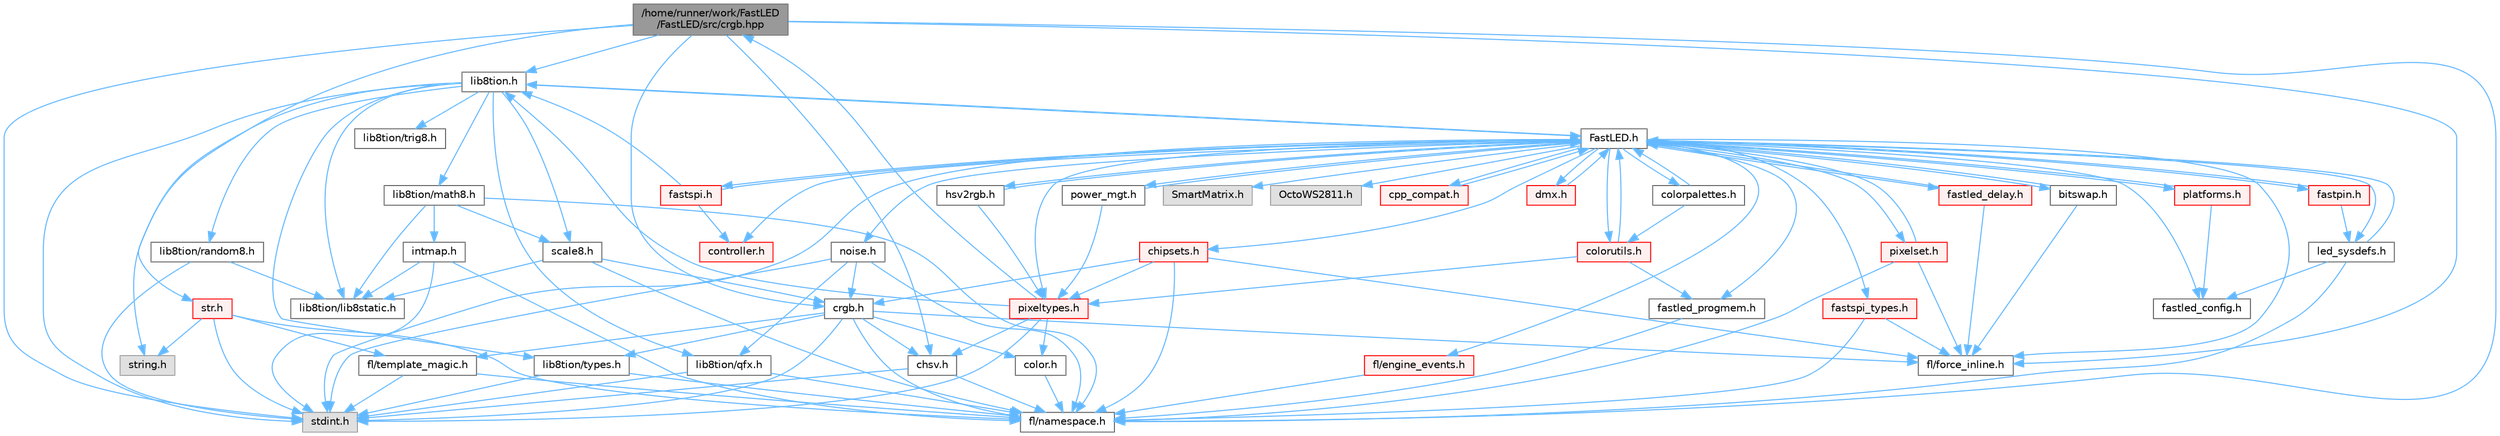 digraph "/home/runner/work/FastLED/FastLED/src/crgb.hpp"
{
 // LATEX_PDF_SIZE
  bgcolor="transparent";
  edge [fontname=Helvetica,fontsize=10,labelfontname=Helvetica,labelfontsize=10];
  node [fontname=Helvetica,fontsize=10,shape=box,height=0.2,width=0.4];
  Node1 [id="Node000001",label="/home/runner/work/FastLED\l/FastLED/src/crgb.hpp",height=0.2,width=0.4,color="gray40", fillcolor="grey60", style="filled", fontcolor="black",tooltip="Defines utility functions for the red, green, and blue (RGB) pixel struct."];
  Node1 -> Node2 [id="edge1_Node000001_Node000002",color="steelblue1",style="solid",tooltip=" "];
  Node2 [id="Node000002",label="stdint.h",height=0.2,width=0.4,color="grey60", fillcolor="#E0E0E0", style="filled",tooltip=" "];
  Node1 -> Node3 [id="edge2_Node000001_Node000003",color="steelblue1",style="solid",tooltip=" "];
  Node3 [id="Node000003",label="chsv.h",height=0.2,width=0.4,color="grey40", fillcolor="white", style="filled",URL="$d8/dd0/chsv_8h.html",tooltip="Defines the hue, saturation, and value (HSV) pixel struct."];
  Node3 -> Node2 [id="edge3_Node000003_Node000002",color="steelblue1",style="solid",tooltip=" "];
  Node3 -> Node4 [id="edge4_Node000003_Node000004",color="steelblue1",style="solid",tooltip=" "];
  Node4 [id="Node000004",label="fl/namespace.h",height=0.2,width=0.4,color="grey40", fillcolor="white", style="filled",URL="$df/d2a/namespace_8h.html",tooltip="Implements the FastLED namespace macros."];
  Node1 -> Node5 [id="edge5_Node000001_Node000005",color="steelblue1",style="solid",tooltip=" "];
  Node5 [id="Node000005",label="crgb.h",height=0.2,width=0.4,color="grey40", fillcolor="white", style="filled",URL="$db/dd1/crgb_8h.html",tooltip="Defines the red, green, and blue (RGB) pixel struct."];
  Node5 -> Node2 [id="edge6_Node000005_Node000002",color="steelblue1",style="solid",tooltip=" "];
  Node5 -> Node3 [id="edge7_Node000005_Node000003",color="steelblue1",style="solid",tooltip=" "];
  Node5 -> Node4 [id="edge8_Node000005_Node000004",color="steelblue1",style="solid",tooltip=" "];
  Node5 -> Node6 [id="edge9_Node000005_Node000006",color="steelblue1",style="solid",tooltip=" "];
  Node6 [id="Node000006",label="color.h",height=0.2,width=0.4,color="grey40", fillcolor="white", style="filled",URL="$d2/d6b/src_2color_8h.html",tooltip="Contains definitions for color correction and temperature."];
  Node6 -> Node4 [id="edge10_Node000006_Node000004",color="steelblue1",style="solid",tooltip=" "];
  Node5 -> Node7 [id="edge11_Node000005_Node000007",color="steelblue1",style="solid",tooltip=" "];
  Node7 [id="Node000007",label="lib8tion/types.h",height=0.2,width=0.4,color="grey40", fillcolor="white", style="filled",URL="$d9/ddf/lib8tion_2types_8h.html",tooltip="Defines fractional types used for lib8tion functions."];
  Node7 -> Node2 [id="edge12_Node000007_Node000002",color="steelblue1",style="solid",tooltip=" "];
  Node7 -> Node4 [id="edge13_Node000007_Node000004",color="steelblue1",style="solid",tooltip=" "];
  Node5 -> Node8 [id="edge14_Node000005_Node000008",color="steelblue1",style="solid",tooltip=" "];
  Node8 [id="Node000008",label="fl/force_inline.h",height=0.2,width=0.4,color="grey40", fillcolor="white", style="filled",URL="$d8/d2d/fl_2force__inline_8h.html",tooltip=" "];
  Node5 -> Node9 [id="edge15_Node000005_Node000009",color="steelblue1",style="solid",tooltip=" "];
  Node9 [id="Node000009",label="fl/template_magic.h",height=0.2,width=0.4,color="grey40", fillcolor="white", style="filled",URL="$d8/d0c/template__magic_8h.html",tooltip=" "];
  Node9 -> Node2 [id="edge16_Node000009_Node000002",color="steelblue1",style="solid",tooltip=" "];
  Node9 -> Node4 [id="edge17_Node000009_Node000004",color="steelblue1",style="solid",tooltip=" "];
  Node1 -> Node10 [id="edge18_Node000001_Node000010",color="steelblue1",style="solid",tooltip=" "];
  Node10 [id="Node000010",label="lib8tion.h",height=0.2,width=0.4,color="grey40", fillcolor="white", style="filled",URL="$df/da5/lib8tion_8h.html",tooltip="Fast, efficient 8-bit math functions specifically designed for high-performance LED programming."];
  Node10 -> Node11 [id="edge19_Node000010_Node000011",color="steelblue1",style="solid",tooltip=" "];
  Node11 [id="Node000011",label="FastLED.h",height=0.2,width=0.4,color="grey40", fillcolor="white", style="filled",URL="$db/d97/_fast_l_e_d_8h.html",tooltip="central include file for FastLED, defines the CFastLED class/object"];
  Node11 -> Node2 [id="edge20_Node000011_Node000002",color="steelblue1",style="solid",tooltip=" "];
  Node11 -> Node12 [id="edge21_Node000011_Node000012",color="steelblue1",style="solid",tooltip=" "];
  Node12 [id="Node000012",label="SmartMatrix.h",height=0.2,width=0.4,color="grey60", fillcolor="#E0E0E0", style="filled",tooltip=" "];
  Node11 -> Node13 [id="edge22_Node000011_Node000013",color="steelblue1",style="solid",tooltip=" "];
  Node13 [id="Node000013",label="OctoWS2811.h",height=0.2,width=0.4,color="grey60", fillcolor="#E0E0E0", style="filled",tooltip=" "];
  Node11 -> Node8 [id="edge23_Node000011_Node000008",color="steelblue1",style="solid",tooltip=" "];
  Node11 -> Node14 [id="edge24_Node000011_Node000014",color="steelblue1",style="solid",tooltip=" "];
  Node14 [id="Node000014",label="cpp_compat.h",height=0.2,width=0.4,color="red", fillcolor="#FFF0F0", style="filled",URL="$d9/d13/cpp__compat_8h.html",tooltip="Compatibility functions based on C++ version."];
  Node14 -> Node11 [id="edge25_Node000014_Node000011",color="steelblue1",style="solid",tooltip=" "];
  Node11 -> Node16 [id="edge26_Node000011_Node000016",color="steelblue1",style="solid",tooltip=" "];
  Node16 [id="Node000016",label="fastled_config.h",height=0.2,width=0.4,color="grey40", fillcolor="white", style="filled",URL="$d5/d11/fastled__config_8h.html",tooltip="Contains definitions that can be used to configure FastLED at compile time."];
  Node11 -> Node17 [id="edge27_Node000011_Node000017",color="steelblue1",style="solid",tooltip=" "];
  Node17 [id="Node000017",label="led_sysdefs.h",height=0.2,width=0.4,color="grey40", fillcolor="white", style="filled",URL="$d9/d3e/led__sysdefs_8h.html",tooltip="Determines which platform system definitions to include."];
  Node17 -> Node11 [id="edge28_Node000017_Node000011",color="steelblue1",style="solid",tooltip=" "];
  Node17 -> Node16 [id="edge29_Node000017_Node000016",color="steelblue1",style="solid",tooltip=" "];
  Node17 -> Node4 [id="edge30_Node000017_Node000004",color="steelblue1",style="solid",tooltip=" "];
  Node11 -> Node18 [id="edge31_Node000011_Node000018",color="steelblue1",style="solid",tooltip=" "];
  Node18 [id="Node000018",label="fastled_delay.h",height=0.2,width=0.4,color="red", fillcolor="#FFF0F0", style="filled",URL="$d0/da8/fastled__delay_8h.html",tooltip="Utility functions and classes for managing delay cycles."];
  Node18 -> Node11 [id="edge32_Node000018_Node000011",color="steelblue1",style="solid",tooltip=" "];
  Node18 -> Node8 [id="edge33_Node000018_Node000008",color="steelblue1",style="solid",tooltip=" "];
  Node11 -> Node20 [id="edge34_Node000011_Node000020",color="steelblue1",style="solid",tooltip=" "];
  Node20 [id="Node000020",label="bitswap.h",height=0.2,width=0.4,color="grey40", fillcolor="white", style="filled",URL="$de/ded/bitswap_8h.html",tooltip="Functions for doing a rotation of bits/bytes used by parallel output."];
  Node20 -> Node11 [id="edge35_Node000020_Node000011",color="steelblue1",style="solid",tooltip=" "];
  Node20 -> Node8 [id="edge36_Node000020_Node000008",color="steelblue1",style="solid",tooltip=" "];
  Node11 -> Node21 [id="edge37_Node000011_Node000021",color="steelblue1",style="solid",tooltip=" "];
  Node21 [id="Node000021",label="controller.h",height=0.2,width=0.4,color="red", fillcolor="#FFF0F0", style="filled",URL="$d2/dd9/controller_8h.html",tooltip="deprecated: base definitions used by led controllers for writing out led data"];
  Node11 -> Node55 [id="edge38_Node000011_Node000055",color="steelblue1",style="solid",tooltip=" "];
  Node55 [id="Node000055",label="fastpin.h",height=0.2,width=0.4,color="red", fillcolor="#FFF0F0", style="filled",URL="$db/d65/fastpin_8h.html",tooltip="Class base definitions for defining fast pin access."];
  Node55 -> Node11 [id="edge39_Node000055_Node000011",color="steelblue1",style="solid",tooltip=" "];
  Node55 -> Node17 [id="edge40_Node000055_Node000017",color="steelblue1",style="solid",tooltip=" "];
  Node11 -> Node56 [id="edge41_Node000011_Node000056",color="steelblue1",style="solid",tooltip=" "];
  Node56 [id="Node000056",label="fastspi_types.h",height=0.2,width=0.4,color="red", fillcolor="#FFF0F0", style="filled",URL="$d2/ddb/fastspi__types_8h.html",tooltip="Data types and constants used by SPI interfaces."];
  Node56 -> Node8 [id="edge42_Node000056_Node000008",color="steelblue1",style="solid",tooltip=" "];
  Node56 -> Node4 [id="edge43_Node000056_Node000004",color="steelblue1",style="solid",tooltip=" "];
  Node11 -> Node57 [id="edge44_Node000011_Node000057",color="steelblue1",style="solid",tooltip=" "];
  Node57 [id="Node000057",label="dmx.h",height=0.2,width=0.4,color="red", fillcolor="#FFF0F0", style="filled",URL="$d3/de1/dmx_8h.html",tooltip="Defines the DMX512-based LED controllers."];
  Node57 -> Node11 [id="edge45_Node000057_Node000011",color="steelblue1",style="solid",tooltip=" "];
  Node11 -> Node60 [id="edge46_Node000011_Node000060",color="steelblue1",style="solid",tooltip=" "];
  Node60 [id="Node000060",label="platforms.h",height=0.2,width=0.4,color="red", fillcolor="#FFF0F0", style="filled",URL="$da/dc9/platforms_8h.html",tooltip="Determines which platforms headers to include."];
  Node60 -> Node11 [id="edge47_Node000060_Node000011",color="steelblue1",style="solid",tooltip=" "];
  Node60 -> Node16 [id="edge48_Node000060_Node000016",color="steelblue1",style="solid",tooltip=" "];
  Node11 -> Node62 [id="edge49_Node000011_Node000062",color="steelblue1",style="solid",tooltip=" "];
  Node62 [id="Node000062",label="fastled_progmem.h",height=0.2,width=0.4,color="grey40", fillcolor="white", style="filled",URL="$df/dab/fastled__progmem_8h.html",tooltip="Wrapper definitions to allow seamless use of PROGMEM in environments that have it."];
  Node62 -> Node4 [id="edge50_Node000062_Node000004",color="steelblue1",style="solid",tooltip=" "];
  Node11 -> Node10 [id="edge51_Node000011_Node000010",color="steelblue1",style="solid",tooltip=" "];
  Node11 -> Node24 [id="edge52_Node000011_Node000024",color="steelblue1",style="solid",tooltip=" "];
  Node24 [id="Node000024",label="pixeltypes.h",height=0.2,width=0.4,color="red", fillcolor="#FFF0F0", style="filled",URL="$d2/dba/pixeltypes_8h.html",tooltip="Includes defintions for RGB and HSV pixels."];
  Node24 -> Node2 [id="edge53_Node000024_Node000002",color="steelblue1",style="solid",tooltip=" "];
  Node24 -> Node10 [id="edge54_Node000024_Node000010",color="steelblue1",style="solid",tooltip=" "];
  Node24 -> Node6 [id="edge55_Node000024_Node000006",color="steelblue1",style="solid",tooltip=" "];
  Node24 -> Node3 [id="edge56_Node000024_Node000003",color="steelblue1",style="solid",tooltip=" "];
  Node24 -> Node1 [id="edge57_Node000024_Node000001",color="steelblue1",style="solid",tooltip=" "];
  Node11 -> Node63 [id="edge58_Node000011_Node000063",color="steelblue1",style="solid",tooltip=" "];
  Node63 [id="Node000063",label="hsv2rgb.h",height=0.2,width=0.4,color="grey40", fillcolor="white", style="filled",URL="$de/d9a/hsv2rgb_8h.html",tooltip="Functions to convert from the HSV colorspace to the RGB colorspace."];
  Node63 -> Node11 [id="edge59_Node000063_Node000011",color="steelblue1",style="solid",tooltip=" "];
  Node63 -> Node24 [id="edge60_Node000063_Node000024",color="steelblue1",style="solid",tooltip=" "];
  Node11 -> Node64 [id="edge61_Node000011_Node000064",color="steelblue1",style="solid",tooltip=" "];
  Node64 [id="Node000064",label="colorutils.h",height=0.2,width=0.4,color="red", fillcolor="#FFF0F0", style="filled",URL="$d1/dfb/colorutils_8h.html",tooltip="Utility functions for color fill, palettes, blending, and more."];
  Node64 -> Node11 [id="edge62_Node000064_Node000011",color="steelblue1",style="solid",tooltip=" "];
  Node64 -> Node24 [id="edge63_Node000064_Node000024",color="steelblue1",style="solid",tooltip=" "];
  Node64 -> Node62 [id="edge64_Node000064_Node000062",color="steelblue1",style="solid",tooltip=" "];
  Node11 -> Node66 [id="edge65_Node000011_Node000066",color="steelblue1",style="solid",tooltip=" "];
  Node66 [id="Node000066",label="pixelset.h",height=0.2,width=0.4,color="red", fillcolor="#FFF0F0", style="filled",URL="$d4/d46/pixelset_8h.html",tooltip="Declares classes for managing logical groups of LEDs."];
  Node66 -> Node11 [id="edge66_Node000066_Node000011",color="steelblue1",style="solid",tooltip=" "];
  Node66 -> Node8 [id="edge67_Node000066_Node000008",color="steelblue1",style="solid",tooltip=" "];
  Node66 -> Node4 [id="edge68_Node000066_Node000004",color="steelblue1",style="solid",tooltip=" "];
  Node11 -> Node68 [id="edge69_Node000011_Node000068",color="steelblue1",style="solid",tooltip=" "];
  Node68 [id="Node000068",label="colorpalettes.h",height=0.2,width=0.4,color="grey40", fillcolor="white", style="filled",URL="$dc/dcc/colorpalettes_8h.html",tooltip="Declarations for the predefined color palettes supplied by FastLED."];
  Node68 -> Node11 [id="edge70_Node000068_Node000011",color="steelblue1",style="solid",tooltip=" "];
  Node68 -> Node64 [id="edge71_Node000068_Node000064",color="steelblue1",style="solid",tooltip=" "];
  Node11 -> Node69 [id="edge72_Node000011_Node000069",color="steelblue1",style="solid",tooltip=" "];
  Node69 [id="Node000069",label="noise.h",height=0.2,width=0.4,color="grey40", fillcolor="white", style="filled",URL="$d1/d31/noise_8h.html",tooltip="Functions to generate and fill arrays with noise."];
  Node69 -> Node2 [id="edge73_Node000069_Node000002",color="steelblue1",style="solid",tooltip=" "];
  Node69 -> Node5 [id="edge74_Node000069_Node000005",color="steelblue1",style="solid",tooltip=" "];
  Node69 -> Node4 [id="edge75_Node000069_Node000004",color="steelblue1",style="solid",tooltip=" "];
  Node69 -> Node70 [id="edge76_Node000069_Node000070",color="steelblue1",style="solid",tooltip=" "];
  Node70 [id="Node000070",label="lib8tion/qfx.h",height=0.2,width=0.4,color="grey40", fillcolor="white", style="filled",URL="$d2/d19/qfx_8h.html",tooltip=" "];
  Node70 -> Node2 [id="edge77_Node000070_Node000002",color="steelblue1",style="solid",tooltip=" "];
  Node70 -> Node4 [id="edge78_Node000070_Node000004",color="steelblue1",style="solid",tooltip=" "];
  Node11 -> Node71 [id="edge79_Node000011_Node000071",color="steelblue1",style="solid",tooltip=" "];
  Node71 [id="Node000071",label="power_mgt.h",height=0.2,width=0.4,color="grey40", fillcolor="white", style="filled",URL="$dc/d5b/power__mgt_8h.html",tooltip="Functions to limit the power used by FastLED."];
  Node71 -> Node11 [id="edge80_Node000071_Node000011",color="steelblue1",style="solid",tooltip=" "];
  Node71 -> Node24 [id="edge81_Node000071_Node000024",color="steelblue1",style="solid",tooltip=" "];
  Node11 -> Node72 [id="edge82_Node000011_Node000072",color="steelblue1",style="solid",tooltip=" "];
  Node72 [id="Node000072",label="fastspi.h",height=0.2,width=0.4,color="red", fillcolor="#FFF0F0", style="filled",URL="$d6/ddc/fastspi_8h.html",tooltip="Serial peripheral interface (SPI) definitions per platform."];
  Node72 -> Node11 [id="edge83_Node000072_Node000011",color="steelblue1",style="solid",tooltip=" "];
  Node72 -> Node21 [id="edge84_Node000072_Node000021",color="steelblue1",style="solid",tooltip=" "];
  Node72 -> Node10 [id="edge85_Node000072_Node000010",color="steelblue1",style="solid",tooltip=" "];
  Node11 -> Node74 [id="edge86_Node000011_Node000074",color="steelblue1",style="solid",tooltip=" "];
  Node74 [id="Node000074",label="chipsets.h",height=0.2,width=0.4,color="red", fillcolor="#FFF0F0", style="filled",URL="$db/d66/chipsets_8h.html",tooltip="Contains the bulk of the definitions for the various LED chipsets supported."];
  Node74 -> Node24 [id="edge87_Node000074_Node000024",color="steelblue1",style="solid",tooltip=" "];
  Node74 -> Node8 [id="edge88_Node000074_Node000008",color="steelblue1",style="solid",tooltip=" "];
  Node74 -> Node5 [id="edge89_Node000074_Node000005",color="steelblue1",style="solid",tooltip=" "];
  Node74 -> Node4 [id="edge90_Node000074_Node000004",color="steelblue1",style="solid",tooltip=" "];
  Node11 -> Node34 [id="edge91_Node000011_Node000034",color="steelblue1",style="solid",tooltip=" "];
  Node34 [id="Node000034",label="fl/engine_events.h",height=0.2,width=0.4,color="red", fillcolor="#FFF0F0", style="filled",URL="$dc/dd9/fl_2engine__events_8h.html",tooltip=" "];
  Node34 -> Node4 [id="edge92_Node000034_Node000004",color="steelblue1",style="solid",tooltip=" "];
  Node10 -> Node7 [id="edge93_Node000010_Node000007",color="steelblue1",style="solid",tooltip=" "];
  Node10 -> Node2 [id="edge94_Node000010_Node000002",color="steelblue1",style="solid",tooltip=" "];
  Node10 -> Node75 [id="edge95_Node000010_Node000075",color="steelblue1",style="solid",tooltip=" "];
  Node75 [id="Node000075",label="lib8tion/lib8static.h",height=0.2,width=0.4,color="grey40", fillcolor="white", style="filled",URL="$d4/d7a/lib8static_8h.html",tooltip="Defines static inlining macros for lib8tion functions."];
  Node10 -> Node70 [id="edge96_Node000010_Node000070",color="steelblue1",style="solid",tooltip=" "];
  Node10 -> Node31 [id="edge97_Node000010_Node000031",color="steelblue1",style="solid",tooltip=" "];
  Node31 [id="Node000031",label="string.h",height=0.2,width=0.4,color="grey60", fillcolor="#E0E0E0", style="filled",tooltip=" "];
  Node10 -> Node76 [id="edge98_Node000010_Node000076",color="steelblue1",style="solid",tooltip=" "];
  Node76 [id="Node000076",label="lib8tion/math8.h",height=0.2,width=0.4,color="grey40", fillcolor="white", style="filled",URL="$d5/dd1/math8_8h.html",tooltip="Fast, efficient 8-bit math functions specifically designed for high-performance LED programming."];
  Node76 -> Node77 [id="edge99_Node000076_Node000077",color="steelblue1",style="solid",tooltip=" "];
  Node77 [id="Node000077",label="scale8.h",height=0.2,width=0.4,color="grey40", fillcolor="white", style="filled",URL="$db/d91/scale8_8h.html",tooltip="Fast, efficient 8-bit scaling functions specifically designed for high-performance LED programming."];
  Node77 -> Node75 [id="edge100_Node000077_Node000075",color="steelblue1",style="solid",tooltip=" "];
  Node77 -> Node5 [id="edge101_Node000077_Node000005",color="steelblue1",style="solid",tooltip=" "];
  Node77 -> Node4 [id="edge102_Node000077_Node000004",color="steelblue1",style="solid",tooltip=" "];
  Node76 -> Node75 [id="edge103_Node000076_Node000075",color="steelblue1",style="solid",tooltip=" "];
  Node76 -> Node78 [id="edge104_Node000076_Node000078",color="steelblue1",style="solid",tooltip=" "];
  Node78 [id="Node000078",label="intmap.h",height=0.2,width=0.4,color="grey40", fillcolor="white", style="filled",URL="$d8/d54/intmap_8h.html",tooltip="Defines integer mapping functions."];
  Node78 -> Node4 [id="edge105_Node000078_Node000004",color="steelblue1",style="solid",tooltip=" "];
  Node78 -> Node75 [id="edge106_Node000078_Node000075",color="steelblue1",style="solid",tooltip=" "];
  Node78 -> Node2 [id="edge107_Node000078_Node000002",color="steelblue1",style="solid",tooltip=" "];
  Node76 -> Node4 [id="edge108_Node000076_Node000004",color="steelblue1",style="solid",tooltip=" "];
  Node10 -> Node77 [id="edge109_Node000010_Node000077",color="steelblue1",style="solid",tooltip=" "];
  Node10 -> Node79 [id="edge110_Node000010_Node000079",color="steelblue1",style="solid",tooltip=" "];
  Node79 [id="Node000079",label="lib8tion/random8.h",height=0.2,width=0.4,color="grey40", fillcolor="white", style="filled",URL="$d9/dfa/random8_8h.html",tooltip="Fast, efficient random number generators specifically designed for high-performance LED programming."];
  Node79 -> Node2 [id="edge111_Node000079_Node000002",color="steelblue1",style="solid",tooltip=" "];
  Node79 -> Node75 [id="edge112_Node000079_Node000075",color="steelblue1",style="solid",tooltip=" "];
  Node10 -> Node80 [id="edge113_Node000010_Node000080",color="steelblue1",style="solid",tooltip=" "];
  Node80 [id="Node000080",label="lib8tion/trig8.h",height=0.2,width=0.4,color="grey40", fillcolor="white", style="filled",URL="$d3/db9/trig8_8h.html",tooltip="Fast, efficient 8-bit trigonometry functions specifically designed for high-performance LED programmi..."];
  Node1 -> Node4 [id="edge114_Node000001_Node000004",color="steelblue1",style="solid",tooltip=" "];
  Node1 -> Node8 [id="edge115_Node000001_Node000008",color="steelblue1",style="solid",tooltip=" "];
  Node1 -> Node52 [id="edge116_Node000001_Node000052",color="steelblue1",style="solid",tooltip=" "];
  Node52 [id="Node000052",label="str.h",height=0.2,width=0.4,color="red", fillcolor="#FFF0F0", style="filled",URL="$dc/d0e/fl_2str_8h.html",tooltip=" "];
  Node52 -> Node31 [id="edge117_Node000052_Node000031",color="steelblue1",style="solid",tooltip=" "];
  Node52 -> Node2 [id="edge118_Node000052_Node000002",color="steelblue1",style="solid",tooltip=" "];
  Node52 -> Node9 [id="edge119_Node000052_Node000009",color="steelblue1",style="solid",tooltip=" "];
  Node52 -> Node4 [id="edge120_Node000052_Node000004",color="steelblue1",style="solid",tooltip=" "];
}
